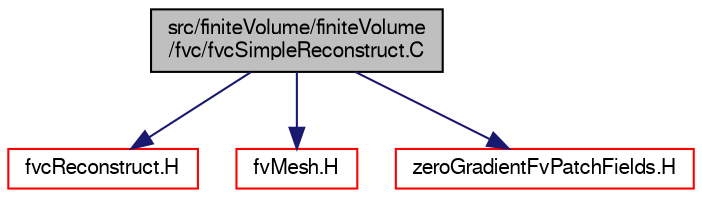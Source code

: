 digraph "src/finiteVolume/finiteVolume/fvc/fvcSimpleReconstruct.C"
{
  bgcolor="transparent";
  edge [fontname="FreeSans",fontsize="10",labelfontname="FreeSans",labelfontsize="10"];
  node [fontname="FreeSans",fontsize="10",shape=record];
  Node0 [label="src/finiteVolume/finiteVolume\l/fvc/fvcSimpleReconstruct.C",height=0.2,width=0.4,color="black", fillcolor="grey75", style="filled", fontcolor="black"];
  Node0 -> Node1 [color="midnightblue",fontsize="10",style="solid",fontname="FreeSans"];
  Node1 [label="fvcReconstruct.H",height=0.2,width=0.4,color="red",URL="$a03002.html",tooltip="Reconstruct volField from a face flux field. "];
  Node0 -> Node61 [color="midnightblue",fontsize="10",style="solid",fontname="FreeSans"];
  Node61 [label="fvMesh.H",height=0.2,width=0.4,color="red",URL="$a03533.html"];
  Node0 -> Node269 [color="midnightblue",fontsize="10",style="solid",fontname="FreeSans"];
  Node269 [label="zeroGradientFvPatchFields.H",height=0.2,width=0.4,color="red",URL="$a01547.html"];
}

